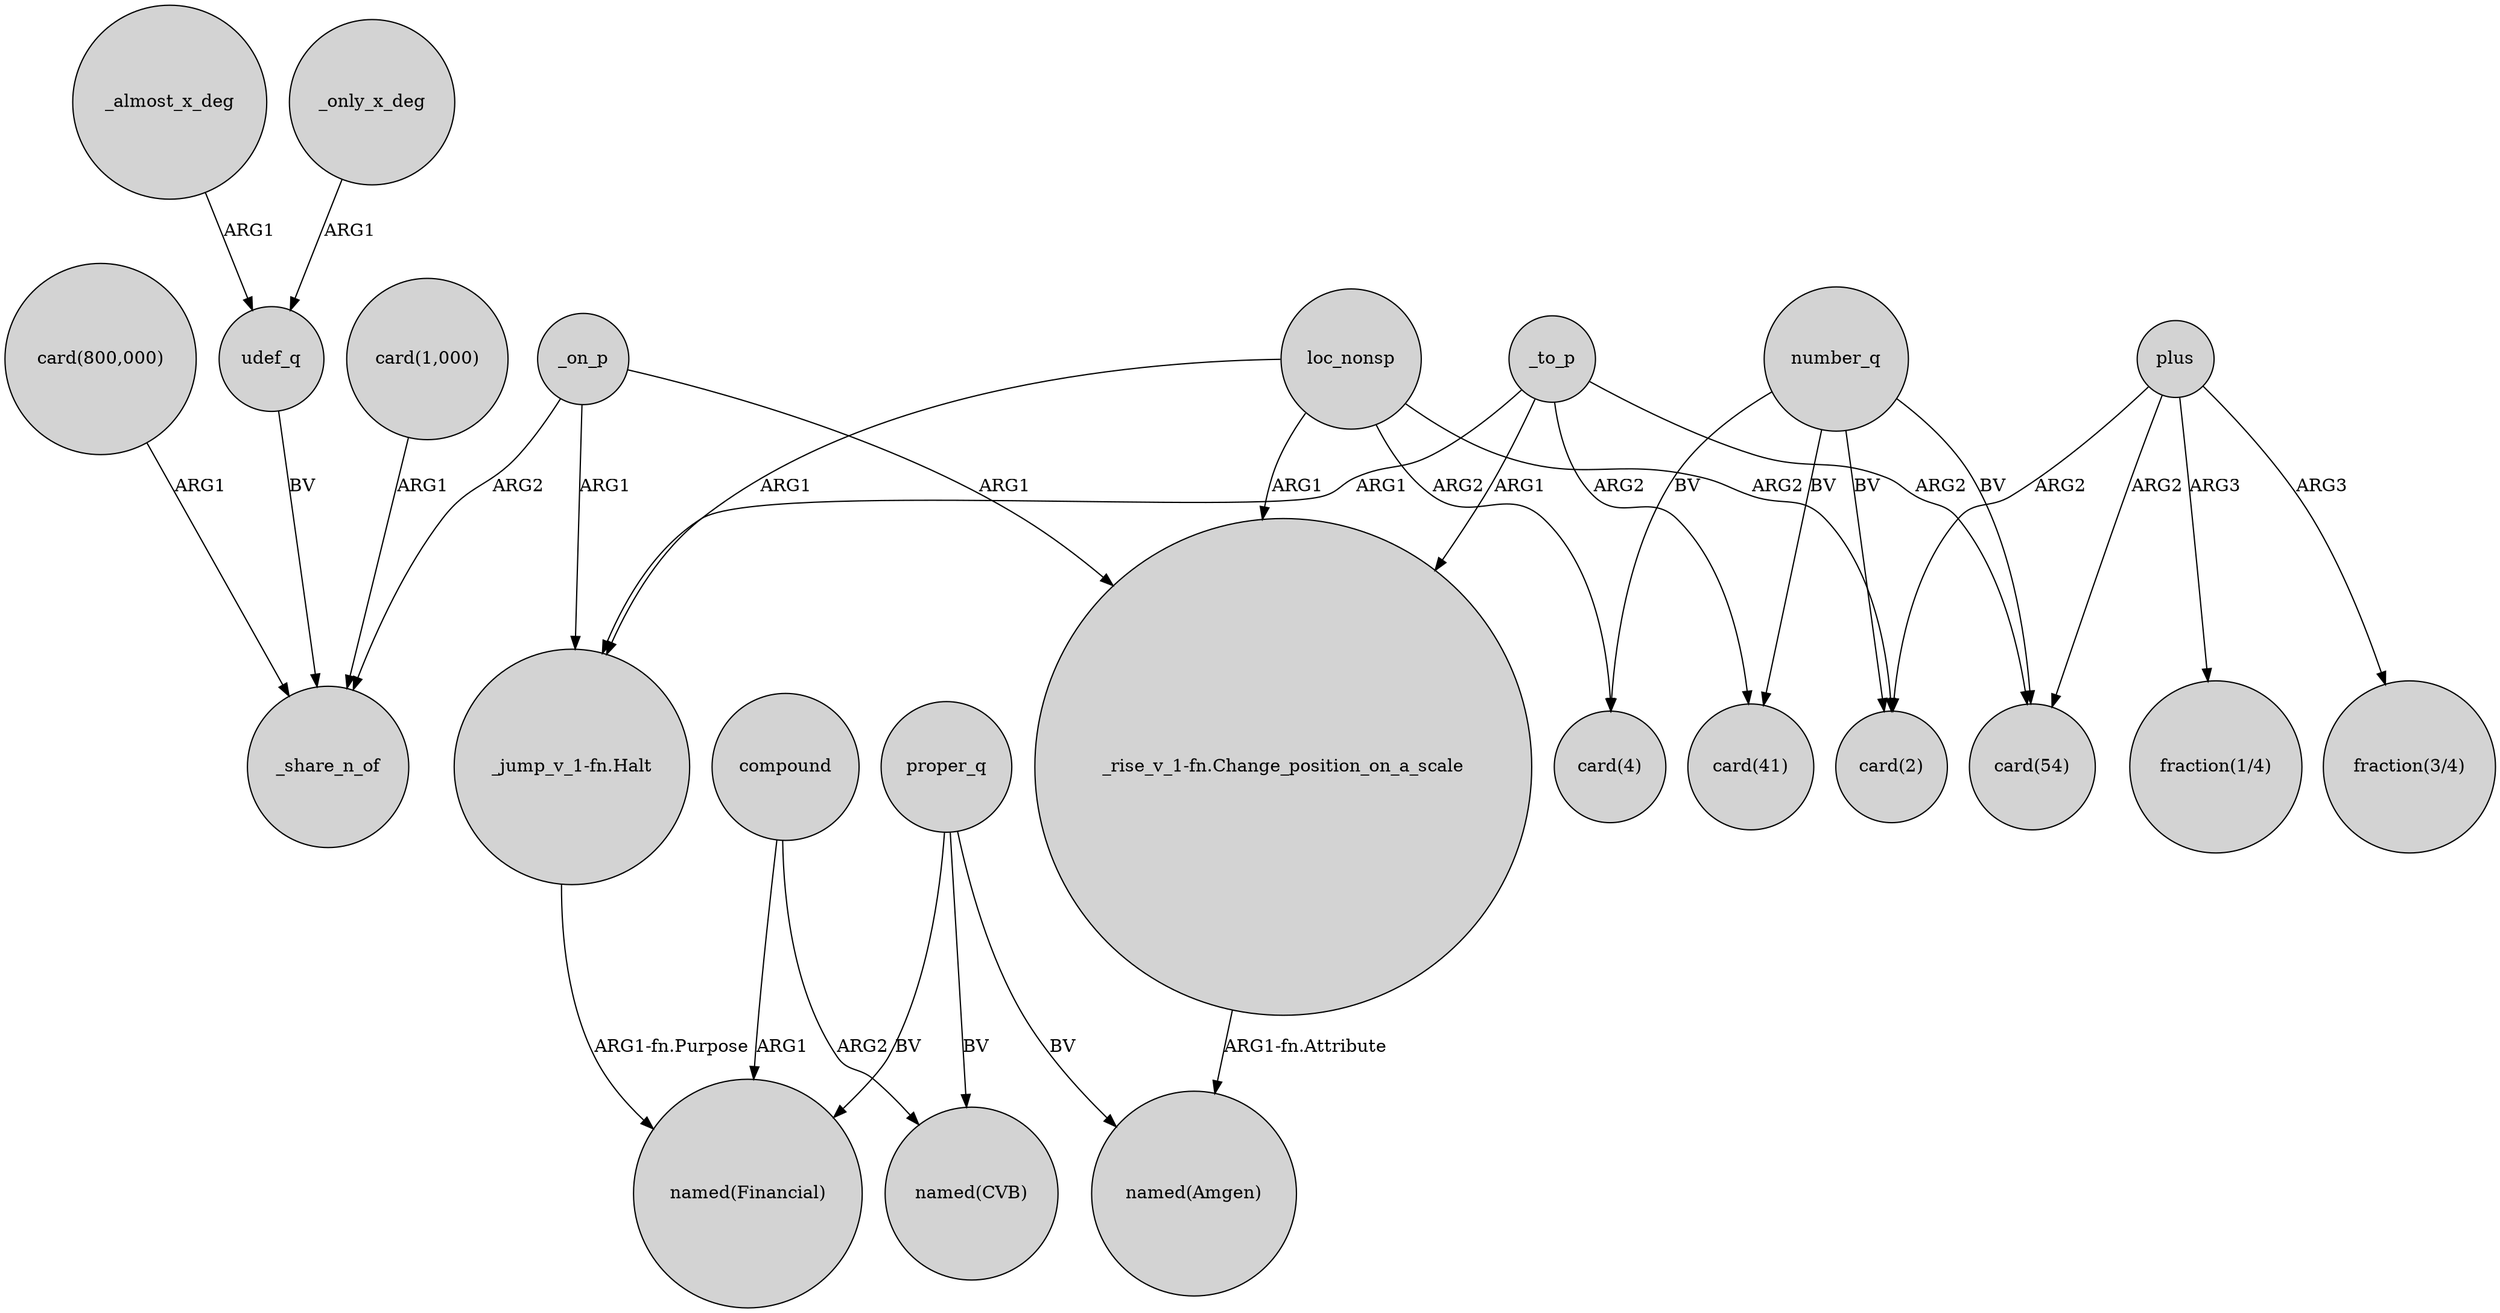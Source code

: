digraph {
	node [shape=circle style=filled]
	"card(800,000)" -> _share_n_of [label=ARG1]
	_on_p -> "_jump_v_1-fn.Halt" [label=ARG1]
	number_q -> "card(2)" [label=BV]
	loc_nonsp -> "card(2)" [label=ARG2]
	_to_p -> "_rise_v_1-fn.Change_position_on_a_scale" [label=ARG1]
	loc_nonsp -> "_rise_v_1-fn.Change_position_on_a_scale" [label=ARG1]
	loc_nonsp -> "_jump_v_1-fn.Halt" [label=ARG1]
	plus -> "card(54)" [label=ARG2]
	_to_p -> "card(54)" [label=ARG2]
	"_rise_v_1-fn.Change_position_on_a_scale" -> "named(Amgen)" [label="ARG1-fn.Attribute"]
	udef_q -> _share_n_of [label=BV]
	number_q -> "card(41)" [label=BV]
	proper_q -> "named(Financial)" [label=BV]
	_to_p -> "card(41)" [label=ARG2]
	number_q -> "card(4)" [label=BV]
	compound -> "named(Financial)" [label=ARG1]
	plus -> "card(2)" [label=ARG2]
	compound -> "named(CVB)" [label=ARG2]
	plus -> "fraction(1/4)" [label=ARG3]
	_almost_x_deg -> udef_q [label=ARG1]
	_only_x_deg -> udef_q [label=ARG1]
	loc_nonsp -> "card(4)" [label=ARG2]
	proper_q -> "named(Amgen)" [label=BV]
	plus -> "fraction(3/4)" [label=ARG3]
	"card(1,000)" -> _share_n_of [label=ARG1]
	"_jump_v_1-fn.Halt" -> "named(Financial)" [label="ARG1-fn.Purpose"]
	_on_p -> "_rise_v_1-fn.Change_position_on_a_scale" [label=ARG1]
	number_q -> "card(54)" [label=BV]
	proper_q -> "named(CVB)" [label=BV]
	_to_p -> "_jump_v_1-fn.Halt" [label=ARG1]
	_on_p -> _share_n_of [label=ARG2]
}
